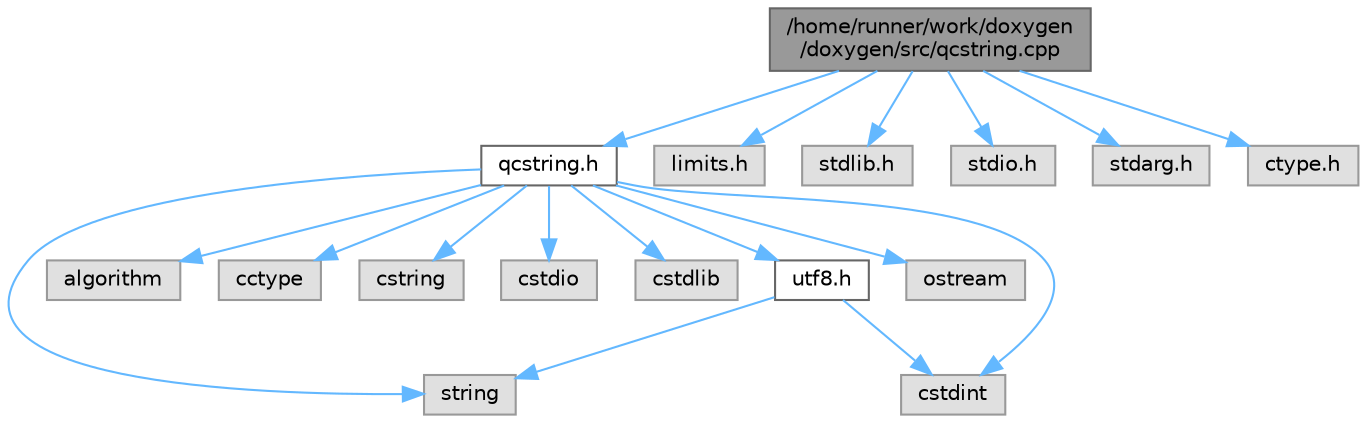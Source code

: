 digraph "/home/runner/work/doxygen/doxygen/src/qcstring.cpp"
{
 // INTERACTIVE_SVG=YES
 // LATEX_PDF_SIZE
  bgcolor="transparent";
  edge [fontname=Helvetica,fontsize=10,labelfontname=Helvetica,labelfontsize=10];
  node [fontname=Helvetica,fontsize=10,shape=box,height=0.2,width=0.4];
  Node1 [id="Node000001",label="/home/runner/work/doxygen\l/doxygen/src/qcstring.cpp",height=0.2,width=0.4,color="gray40", fillcolor="grey60", style="filled", fontcolor="black"];
  Node1 -> Node2 [id="edge1_Node000001_Node000002",color="steelblue1",style="solid"];
  Node2 [id="Node000002",label="qcstring.h",height=0.2,width=0.4,color="grey40", fillcolor="white", style="filled",URL="$d7/d5c/qcstring_8h.html",tooltip=" "];
  Node2 -> Node3 [id="edge2_Node000002_Node000003",color="steelblue1",style="solid"];
  Node3 [id="Node000003",label="string",height=0.2,width=0.4,color="grey60", fillcolor="#E0E0E0", style="filled"];
  Node2 -> Node4 [id="edge3_Node000002_Node000004",color="steelblue1",style="solid"];
  Node4 [id="Node000004",label="algorithm",height=0.2,width=0.4,color="grey60", fillcolor="#E0E0E0", style="filled"];
  Node2 -> Node5 [id="edge4_Node000002_Node000005",color="steelblue1",style="solid"];
  Node5 [id="Node000005",label="cctype",height=0.2,width=0.4,color="grey60", fillcolor="#E0E0E0", style="filled"];
  Node2 -> Node6 [id="edge5_Node000002_Node000006",color="steelblue1",style="solid"];
  Node6 [id="Node000006",label="cstring",height=0.2,width=0.4,color="grey60", fillcolor="#E0E0E0", style="filled"];
  Node2 -> Node7 [id="edge6_Node000002_Node000007",color="steelblue1",style="solid"];
  Node7 [id="Node000007",label="cstdio",height=0.2,width=0.4,color="grey60", fillcolor="#E0E0E0", style="filled"];
  Node2 -> Node8 [id="edge7_Node000002_Node000008",color="steelblue1",style="solid"];
  Node8 [id="Node000008",label="cstdlib",height=0.2,width=0.4,color="grey60", fillcolor="#E0E0E0", style="filled"];
  Node2 -> Node9 [id="edge8_Node000002_Node000009",color="steelblue1",style="solid"];
  Node9 [id="Node000009",label="cstdint",height=0.2,width=0.4,color="grey60", fillcolor="#E0E0E0", style="filled"];
  Node2 -> Node10 [id="edge9_Node000002_Node000010",color="steelblue1",style="solid"];
  Node10 [id="Node000010",label="ostream",height=0.2,width=0.4,color="grey60", fillcolor="#E0E0E0", style="filled"];
  Node2 -> Node11 [id="edge10_Node000002_Node000011",color="steelblue1",style="solid"];
  Node11 [id="Node000011",label="utf8.h",height=0.2,width=0.4,color="grey40", fillcolor="white", style="filled",URL="$db/d7c/utf8_8h.html",tooltip="Various UTF8 related helper functions."];
  Node11 -> Node9 [id="edge11_Node000011_Node000009",color="steelblue1",style="solid"];
  Node11 -> Node3 [id="edge12_Node000011_Node000003",color="steelblue1",style="solid"];
  Node1 -> Node12 [id="edge13_Node000001_Node000012",color="steelblue1",style="solid"];
  Node12 [id="Node000012",label="limits.h",height=0.2,width=0.4,color="grey60", fillcolor="#E0E0E0", style="filled"];
  Node1 -> Node13 [id="edge14_Node000001_Node000013",color="steelblue1",style="solid"];
  Node13 [id="Node000013",label="stdlib.h",height=0.2,width=0.4,color="grey60", fillcolor="#E0E0E0", style="filled"];
  Node1 -> Node14 [id="edge15_Node000001_Node000014",color="steelblue1",style="solid"];
  Node14 [id="Node000014",label="stdio.h",height=0.2,width=0.4,color="grey60", fillcolor="#E0E0E0", style="filled"];
  Node1 -> Node15 [id="edge16_Node000001_Node000015",color="steelblue1",style="solid"];
  Node15 [id="Node000015",label="stdarg.h",height=0.2,width=0.4,color="grey60", fillcolor="#E0E0E0", style="filled"];
  Node1 -> Node16 [id="edge17_Node000001_Node000016",color="steelblue1",style="solid"];
  Node16 [id="Node000016",label="ctype.h",height=0.2,width=0.4,color="grey60", fillcolor="#E0E0E0", style="filled"];
}
